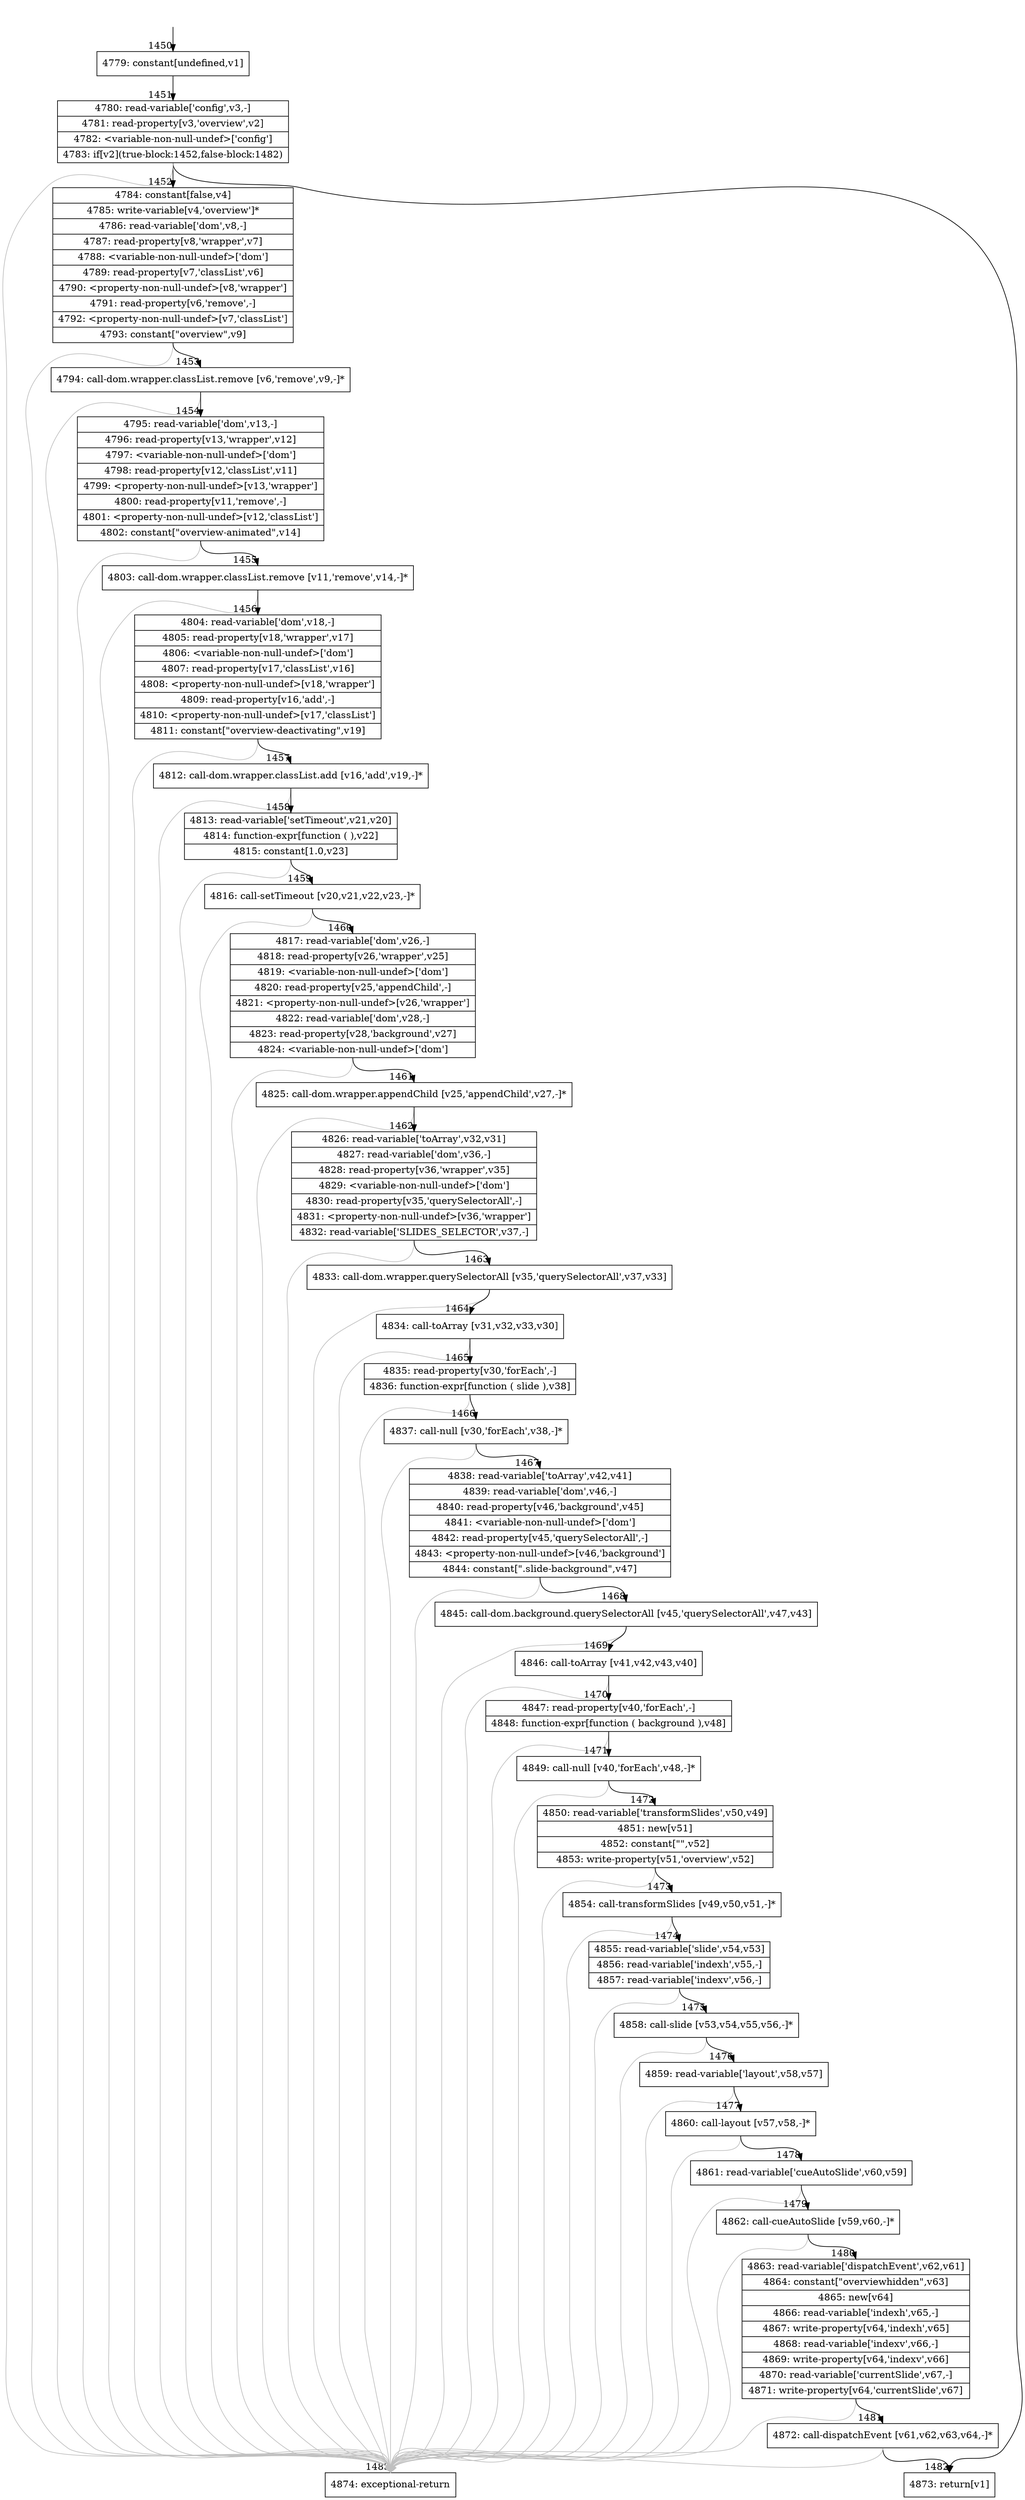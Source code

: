 digraph {
rankdir="TD"
BB_entry93[shape=none,label=""];
BB_entry93 -> BB1450 [tailport=s, headport=n, headlabel="    1450"]
BB1450 [shape=record label="{4779: constant[undefined,v1]}" ] 
BB1450 -> BB1451 [tailport=s, headport=n, headlabel="      1451"]
BB1451 [shape=record label="{4780: read-variable['config',v3,-]|4781: read-property[v3,'overview',v2]|4782: \<variable-non-null-undef\>['config']|4783: if[v2](true-block:1452,false-block:1482)}" ] 
BB1451 -> BB1452 [tailport=s, headport=n, headlabel="      1452"]
BB1451 -> BB1482 [tailport=s, headport=n, headlabel="      1482"]
BB1451 -> BB1483 [tailport=s, headport=n, color=gray, headlabel="      1483"]
BB1452 [shape=record label="{4784: constant[false,v4]|4785: write-variable[v4,'overview']*|4786: read-variable['dom',v8,-]|4787: read-property[v8,'wrapper',v7]|4788: \<variable-non-null-undef\>['dom']|4789: read-property[v7,'classList',v6]|4790: \<property-non-null-undef\>[v8,'wrapper']|4791: read-property[v6,'remove',-]|4792: \<property-non-null-undef\>[v7,'classList']|4793: constant[\"overview\",v9]}" ] 
BB1452 -> BB1453 [tailport=s, headport=n, headlabel="      1453"]
BB1452 -> BB1483 [tailport=s, headport=n, color=gray]
BB1453 [shape=record label="{4794: call-dom.wrapper.classList.remove [v6,'remove',v9,-]*}" ] 
BB1453 -> BB1454 [tailport=s, headport=n, headlabel="      1454"]
BB1453 -> BB1483 [tailport=s, headport=n, color=gray]
BB1454 [shape=record label="{4795: read-variable['dom',v13,-]|4796: read-property[v13,'wrapper',v12]|4797: \<variable-non-null-undef\>['dom']|4798: read-property[v12,'classList',v11]|4799: \<property-non-null-undef\>[v13,'wrapper']|4800: read-property[v11,'remove',-]|4801: \<property-non-null-undef\>[v12,'classList']|4802: constant[\"overview-animated\",v14]}" ] 
BB1454 -> BB1455 [tailport=s, headport=n, headlabel="      1455"]
BB1454 -> BB1483 [tailport=s, headport=n, color=gray]
BB1455 [shape=record label="{4803: call-dom.wrapper.classList.remove [v11,'remove',v14,-]*}" ] 
BB1455 -> BB1456 [tailport=s, headport=n, headlabel="      1456"]
BB1455 -> BB1483 [tailport=s, headport=n, color=gray]
BB1456 [shape=record label="{4804: read-variable['dom',v18,-]|4805: read-property[v18,'wrapper',v17]|4806: \<variable-non-null-undef\>['dom']|4807: read-property[v17,'classList',v16]|4808: \<property-non-null-undef\>[v18,'wrapper']|4809: read-property[v16,'add',-]|4810: \<property-non-null-undef\>[v17,'classList']|4811: constant[\"overview-deactivating\",v19]}" ] 
BB1456 -> BB1457 [tailport=s, headport=n, headlabel="      1457"]
BB1456 -> BB1483 [tailport=s, headport=n, color=gray]
BB1457 [shape=record label="{4812: call-dom.wrapper.classList.add [v16,'add',v19,-]*}" ] 
BB1457 -> BB1458 [tailport=s, headport=n, headlabel="      1458"]
BB1457 -> BB1483 [tailport=s, headport=n, color=gray]
BB1458 [shape=record label="{4813: read-variable['setTimeout',v21,v20]|4814: function-expr[function ( ),v22]|4815: constant[1.0,v23]}" ] 
BB1458 -> BB1459 [tailport=s, headport=n, headlabel="      1459"]
BB1458 -> BB1483 [tailport=s, headport=n, color=gray]
BB1459 [shape=record label="{4816: call-setTimeout [v20,v21,v22,v23,-]*}" ] 
BB1459 -> BB1460 [tailport=s, headport=n, headlabel="      1460"]
BB1459 -> BB1483 [tailport=s, headport=n, color=gray]
BB1460 [shape=record label="{4817: read-variable['dom',v26,-]|4818: read-property[v26,'wrapper',v25]|4819: \<variable-non-null-undef\>['dom']|4820: read-property[v25,'appendChild',-]|4821: \<property-non-null-undef\>[v26,'wrapper']|4822: read-variable['dom',v28,-]|4823: read-property[v28,'background',v27]|4824: \<variable-non-null-undef\>['dom']}" ] 
BB1460 -> BB1461 [tailport=s, headport=n, headlabel="      1461"]
BB1460 -> BB1483 [tailport=s, headport=n, color=gray]
BB1461 [shape=record label="{4825: call-dom.wrapper.appendChild [v25,'appendChild',v27,-]*}" ] 
BB1461 -> BB1462 [tailport=s, headport=n, headlabel="      1462"]
BB1461 -> BB1483 [tailport=s, headport=n, color=gray]
BB1462 [shape=record label="{4826: read-variable['toArray',v32,v31]|4827: read-variable['dom',v36,-]|4828: read-property[v36,'wrapper',v35]|4829: \<variable-non-null-undef\>['dom']|4830: read-property[v35,'querySelectorAll',-]|4831: \<property-non-null-undef\>[v36,'wrapper']|4832: read-variable['SLIDES_SELECTOR',v37,-]}" ] 
BB1462 -> BB1463 [tailport=s, headport=n, headlabel="      1463"]
BB1462 -> BB1483 [tailport=s, headport=n, color=gray]
BB1463 [shape=record label="{4833: call-dom.wrapper.querySelectorAll [v35,'querySelectorAll',v37,v33]}" ] 
BB1463 -> BB1464 [tailport=s, headport=n, headlabel="      1464"]
BB1463 -> BB1483 [tailport=s, headport=n, color=gray]
BB1464 [shape=record label="{4834: call-toArray [v31,v32,v33,v30]}" ] 
BB1464 -> BB1465 [tailport=s, headport=n, headlabel="      1465"]
BB1464 -> BB1483 [tailport=s, headport=n, color=gray]
BB1465 [shape=record label="{4835: read-property[v30,'forEach',-]|4836: function-expr[function ( slide ),v38]}" ] 
BB1465 -> BB1466 [tailport=s, headport=n, headlabel="      1466"]
BB1465 -> BB1483 [tailport=s, headport=n, color=gray]
BB1466 [shape=record label="{4837: call-null [v30,'forEach',v38,-]*}" ] 
BB1466 -> BB1467 [tailport=s, headport=n, headlabel="      1467"]
BB1466 -> BB1483 [tailport=s, headport=n, color=gray]
BB1467 [shape=record label="{4838: read-variable['toArray',v42,v41]|4839: read-variable['dom',v46,-]|4840: read-property[v46,'background',v45]|4841: \<variable-non-null-undef\>['dom']|4842: read-property[v45,'querySelectorAll',-]|4843: \<property-non-null-undef\>[v46,'background']|4844: constant[\".slide-background\",v47]}" ] 
BB1467 -> BB1468 [tailport=s, headport=n, headlabel="      1468"]
BB1467 -> BB1483 [tailport=s, headport=n, color=gray]
BB1468 [shape=record label="{4845: call-dom.background.querySelectorAll [v45,'querySelectorAll',v47,v43]}" ] 
BB1468 -> BB1469 [tailport=s, headport=n, headlabel="      1469"]
BB1468 -> BB1483 [tailport=s, headport=n, color=gray]
BB1469 [shape=record label="{4846: call-toArray [v41,v42,v43,v40]}" ] 
BB1469 -> BB1470 [tailport=s, headport=n, headlabel="      1470"]
BB1469 -> BB1483 [tailport=s, headport=n, color=gray]
BB1470 [shape=record label="{4847: read-property[v40,'forEach',-]|4848: function-expr[function ( background ),v48]}" ] 
BB1470 -> BB1471 [tailport=s, headport=n, headlabel="      1471"]
BB1470 -> BB1483 [tailport=s, headport=n, color=gray]
BB1471 [shape=record label="{4849: call-null [v40,'forEach',v48,-]*}" ] 
BB1471 -> BB1472 [tailport=s, headport=n, headlabel="      1472"]
BB1471 -> BB1483 [tailport=s, headport=n, color=gray]
BB1472 [shape=record label="{4850: read-variable['transformSlides',v50,v49]|4851: new[v51]|4852: constant[\"\",v52]|4853: write-property[v51,'overview',v52]}" ] 
BB1472 -> BB1473 [tailport=s, headport=n, headlabel="      1473"]
BB1472 -> BB1483 [tailport=s, headport=n, color=gray]
BB1473 [shape=record label="{4854: call-transformSlides [v49,v50,v51,-]*}" ] 
BB1473 -> BB1474 [tailport=s, headport=n, headlabel="      1474"]
BB1473 -> BB1483 [tailport=s, headport=n, color=gray]
BB1474 [shape=record label="{4855: read-variable['slide',v54,v53]|4856: read-variable['indexh',v55,-]|4857: read-variable['indexv',v56,-]}" ] 
BB1474 -> BB1475 [tailport=s, headport=n, headlabel="      1475"]
BB1474 -> BB1483 [tailport=s, headport=n, color=gray]
BB1475 [shape=record label="{4858: call-slide [v53,v54,v55,v56,-]*}" ] 
BB1475 -> BB1476 [tailport=s, headport=n, headlabel="      1476"]
BB1475 -> BB1483 [tailport=s, headport=n, color=gray]
BB1476 [shape=record label="{4859: read-variable['layout',v58,v57]}" ] 
BB1476 -> BB1477 [tailport=s, headport=n, headlabel="      1477"]
BB1476 -> BB1483 [tailport=s, headport=n, color=gray]
BB1477 [shape=record label="{4860: call-layout [v57,v58,-]*}" ] 
BB1477 -> BB1478 [tailport=s, headport=n, headlabel="      1478"]
BB1477 -> BB1483 [tailport=s, headport=n, color=gray]
BB1478 [shape=record label="{4861: read-variable['cueAutoSlide',v60,v59]}" ] 
BB1478 -> BB1479 [tailport=s, headport=n, headlabel="      1479"]
BB1478 -> BB1483 [tailport=s, headport=n, color=gray]
BB1479 [shape=record label="{4862: call-cueAutoSlide [v59,v60,-]*}" ] 
BB1479 -> BB1480 [tailport=s, headport=n, headlabel="      1480"]
BB1479 -> BB1483 [tailport=s, headport=n, color=gray]
BB1480 [shape=record label="{4863: read-variable['dispatchEvent',v62,v61]|4864: constant[\"overviewhidden\",v63]|4865: new[v64]|4866: read-variable['indexh',v65,-]|4867: write-property[v64,'indexh',v65]|4868: read-variable['indexv',v66,-]|4869: write-property[v64,'indexv',v66]|4870: read-variable['currentSlide',v67,-]|4871: write-property[v64,'currentSlide',v67]}" ] 
BB1480 -> BB1481 [tailport=s, headport=n, headlabel="      1481"]
BB1480 -> BB1483 [tailport=s, headport=n, color=gray]
BB1481 [shape=record label="{4872: call-dispatchEvent [v61,v62,v63,v64,-]*}" ] 
BB1481 -> BB1482 [tailport=s, headport=n]
BB1481 -> BB1483 [tailport=s, headport=n, color=gray]
BB1482 [shape=record label="{4873: return[v1]}" ] 
BB1483 [shape=record label="{4874: exceptional-return}" ] 
//#$~ 1854
}
